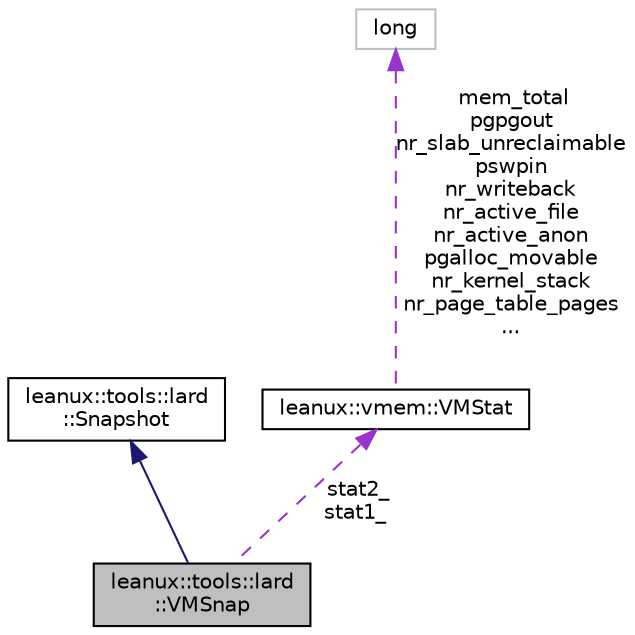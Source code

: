 digraph "leanux::tools::lard::VMSnap"
{
 // LATEX_PDF_SIZE
  bgcolor="transparent";
  edge [fontname="Helvetica",fontsize="10",labelfontname="Helvetica",labelfontsize="10"];
  node [fontname="Helvetica",fontsize="10",shape=record];
  Node1 [label="leanux::tools::lard\l::VMSnap",height=0.2,width=0.4,color="black", fillcolor="grey75", style="filled", fontcolor="black",tooltip=" "];
  Node2 -> Node1 [dir="back",color="midnightblue",fontsize="10",style="solid",fontname="Helvetica"];
  Node2 [label="leanux::tools::lard\l::Snapshot",height=0.2,width=0.4,color="black",URL="$classleanux_1_1tools_1_1lard_1_1Snapshot.html",tooltip=" "];
  Node3 -> Node1 [dir="back",color="darkorchid3",fontsize="10",style="dashed",label=" stat2_\nstat1_" ,fontname="Helvetica"];
  Node3 [label="leanux::vmem::VMStat",height=0.2,width=0.4,color="black",URL="$namespaceleanux_1_1vmem.html#structleanux_1_1vmem_1_1VMStat",tooltip="information from /proc/vmstat."];
  Node4 -> Node3 [dir="back",color="darkorchid3",fontsize="10",style="dashed",label=" mem_total\npgpgout\nnr_slab_unreclaimable\npswpin\nnr_writeback\nnr_active_file\nnr_active_anon\npgalloc_movable\nnr_kernel_stack\nnr_page_table_pages\n..." ,fontname="Helvetica"];
  Node4 [label="long",height=0.2,width=0.4,color="grey75",tooltip=" "];
}
